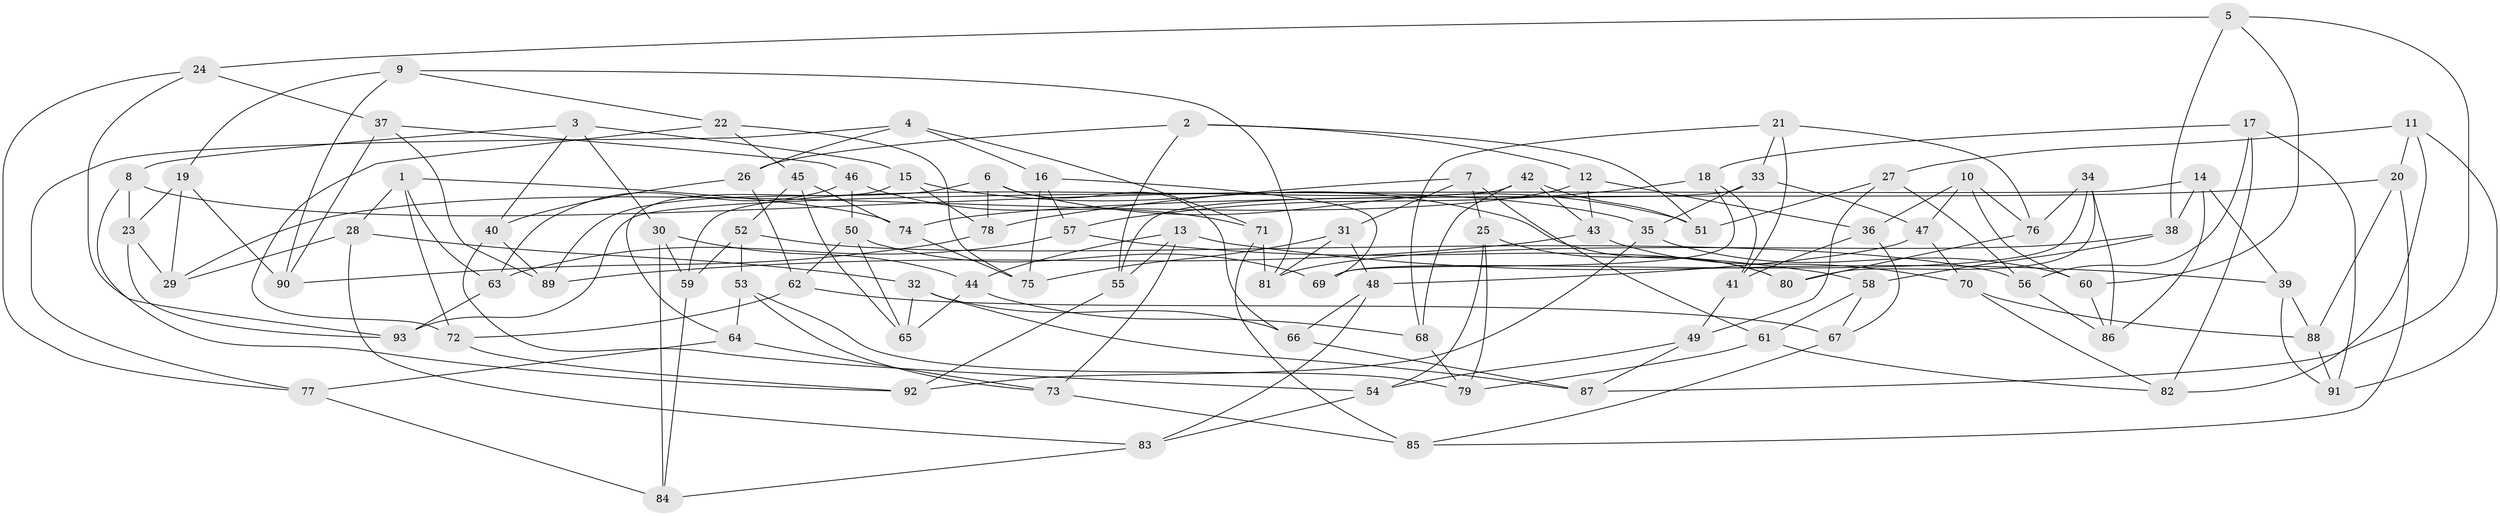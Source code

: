 // coarse degree distribution, {6: 0.5818181818181818, 4: 0.3090909090909091, 5: 0.10909090909090909}
// Generated by graph-tools (version 1.1) at 2025/24/03/03/25 07:24:30]
// undirected, 93 vertices, 186 edges
graph export_dot {
graph [start="1"]
  node [color=gray90,style=filled];
  1;
  2;
  3;
  4;
  5;
  6;
  7;
  8;
  9;
  10;
  11;
  12;
  13;
  14;
  15;
  16;
  17;
  18;
  19;
  20;
  21;
  22;
  23;
  24;
  25;
  26;
  27;
  28;
  29;
  30;
  31;
  32;
  33;
  34;
  35;
  36;
  37;
  38;
  39;
  40;
  41;
  42;
  43;
  44;
  45;
  46;
  47;
  48;
  49;
  50;
  51;
  52;
  53;
  54;
  55;
  56;
  57;
  58;
  59;
  60;
  61;
  62;
  63;
  64;
  65;
  66;
  67;
  68;
  69;
  70;
  71;
  72;
  73;
  74;
  75;
  76;
  77;
  78;
  79;
  80;
  81;
  82;
  83;
  84;
  85;
  86;
  87;
  88;
  89;
  90;
  91;
  92;
  93;
  1 -- 63;
  1 -- 28;
  1 -- 74;
  1 -- 72;
  2 -- 12;
  2 -- 26;
  2 -- 51;
  2 -- 55;
  3 -- 8;
  3 -- 40;
  3 -- 30;
  3 -- 15;
  4 -- 16;
  4 -- 71;
  4 -- 26;
  4 -- 77;
  5 -- 24;
  5 -- 60;
  5 -- 38;
  5 -- 87;
  6 -- 89;
  6 -- 51;
  6 -- 78;
  6 -- 66;
  7 -- 31;
  7 -- 25;
  7 -- 61;
  7 -- 78;
  8 -- 92;
  8 -- 23;
  8 -- 35;
  9 -- 81;
  9 -- 22;
  9 -- 19;
  9 -- 90;
  10 -- 36;
  10 -- 60;
  10 -- 76;
  10 -- 47;
  11 -- 82;
  11 -- 91;
  11 -- 27;
  11 -- 20;
  12 -- 29;
  12 -- 36;
  12 -- 43;
  13 -- 55;
  13 -- 39;
  13 -- 73;
  13 -- 44;
  14 -- 86;
  14 -- 39;
  14 -- 38;
  14 -- 93;
  15 -- 80;
  15 -- 78;
  15 -- 64;
  16 -- 69;
  16 -- 57;
  16 -- 75;
  17 -- 91;
  17 -- 56;
  17 -- 18;
  17 -- 82;
  18 -- 57;
  18 -- 69;
  18 -- 41;
  19 -- 23;
  19 -- 90;
  19 -- 29;
  20 -- 74;
  20 -- 88;
  20 -- 85;
  21 -- 33;
  21 -- 41;
  21 -- 68;
  21 -- 76;
  22 -- 75;
  22 -- 72;
  22 -- 45;
  23 -- 93;
  23 -- 29;
  24 -- 77;
  24 -- 93;
  24 -- 37;
  25 -- 80;
  25 -- 54;
  25 -- 79;
  26 -- 40;
  26 -- 62;
  27 -- 49;
  27 -- 51;
  27 -- 56;
  28 -- 29;
  28 -- 32;
  28 -- 83;
  30 -- 84;
  30 -- 44;
  30 -- 59;
  31 -- 75;
  31 -- 81;
  31 -- 48;
  32 -- 66;
  32 -- 65;
  32 -- 87;
  33 -- 55;
  33 -- 35;
  33 -- 47;
  34 -- 86;
  34 -- 69;
  34 -- 80;
  34 -- 76;
  35 -- 92;
  35 -- 60;
  36 -- 41;
  36 -- 67;
  37 -- 89;
  37 -- 90;
  37 -- 46;
  38 -- 58;
  38 -- 81;
  39 -- 88;
  39 -- 91;
  40 -- 89;
  40 -- 54;
  41 -- 49;
  42 -- 59;
  42 -- 68;
  42 -- 51;
  42 -- 43;
  43 -- 89;
  43 -- 70;
  44 -- 65;
  44 -- 68;
  45 -- 65;
  45 -- 74;
  45 -- 52;
  46 -- 50;
  46 -- 63;
  46 -- 71;
  47 -- 70;
  47 -- 48;
  48 -- 83;
  48 -- 66;
  49 -- 87;
  49 -- 54;
  50 -- 69;
  50 -- 65;
  50 -- 62;
  52 -- 56;
  52 -- 53;
  52 -- 59;
  53 -- 64;
  53 -- 79;
  53 -- 73;
  54 -- 83;
  55 -- 92;
  56 -- 86;
  57 -- 63;
  57 -- 58;
  58 -- 61;
  58 -- 67;
  59 -- 84;
  60 -- 86;
  61 -- 79;
  61 -- 82;
  62 -- 67;
  62 -- 72;
  63 -- 93;
  64 -- 77;
  64 -- 73;
  66 -- 87;
  67 -- 85;
  68 -- 79;
  70 -- 82;
  70 -- 88;
  71 -- 85;
  71 -- 81;
  72 -- 92;
  73 -- 85;
  74 -- 75;
  76 -- 80;
  77 -- 84;
  78 -- 90;
  83 -- 84;
  88 -- 91;
}
